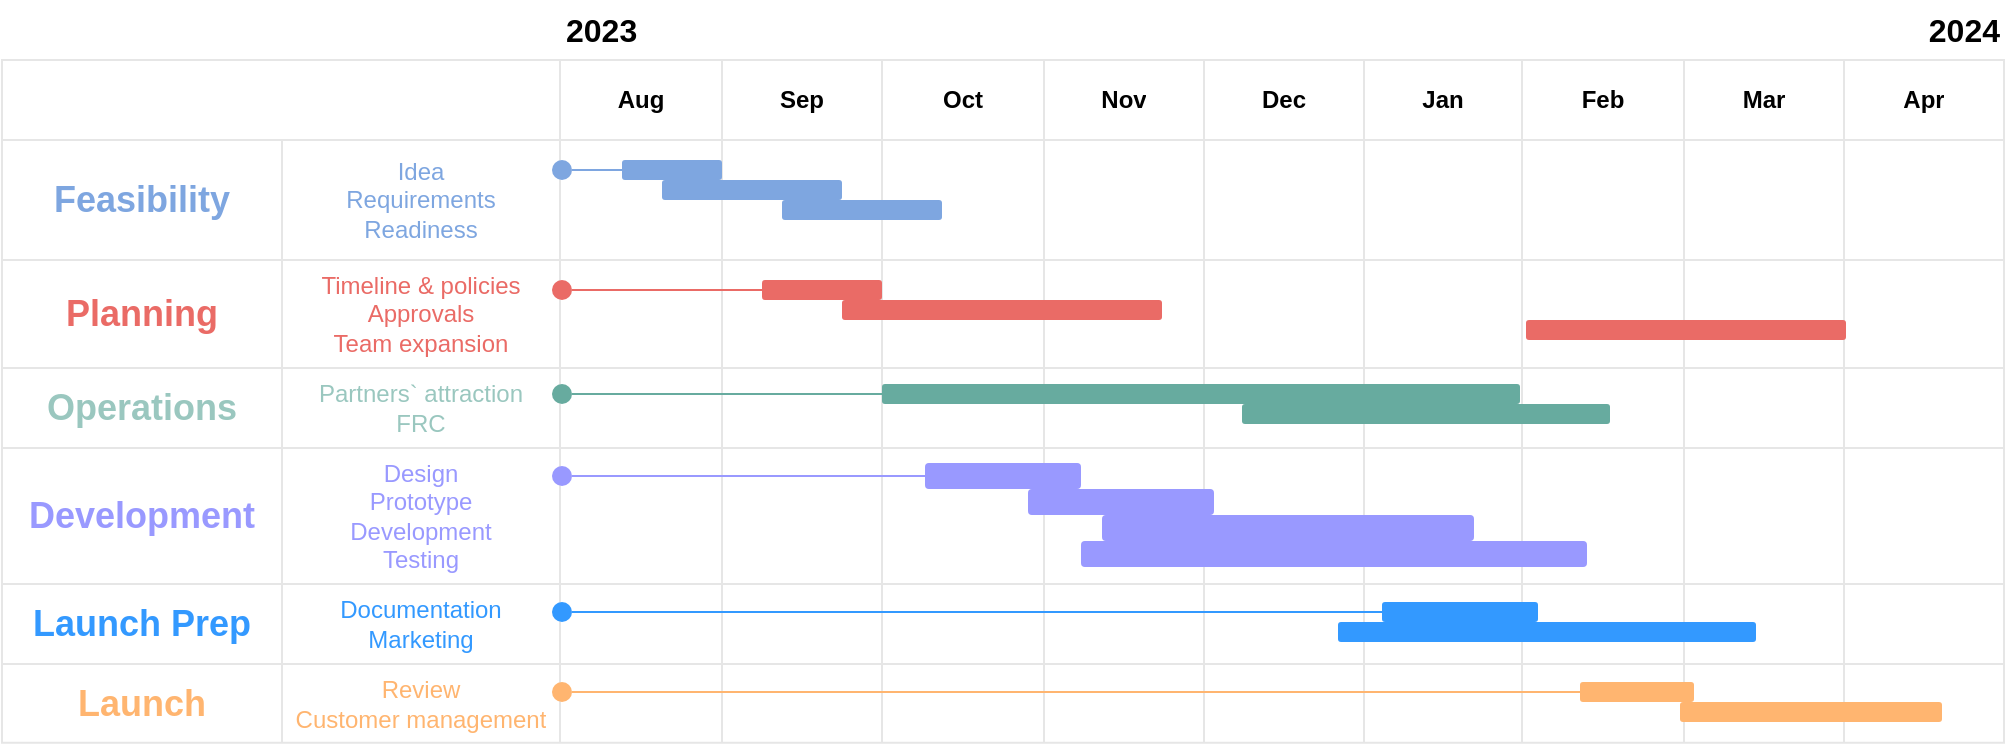 <mxfile version="24.2.2" type="github">
  <diagram name="Page-1" id="ywiKdWh9tKXAp5XRnhwK">
    <mxGraphModel dx="1308" dy="835" grid="0" gridSize="10" guides="1" tooltips="1" connect="1" arrows="1" fold="1" page="0" pageScale="1" pageWidth="827" pageHeight="1169" math="0" shadow="0">
      <root>
        <mxCell id="0" />
        <mxCell id="1" parent="0" />
        <mxCell id="cLjlOglEmT7FRRXByKES-47" value="" style="shape=table;startSize=0;container=1;collapsible=0;childLayout=tableLayout;strokeColor=#E6E6E6;" vertex="1" parent="1">
          <mxGeometry x="20" y="390" width="1001" height="341.361" as="geometry" />
        </mxCell>
        <mxCell id="cLjlOglEmT7FRRXByKES-48" value="" style="shape=tableRow;horizontal=0;startSize=0;swimlaneHead=0;swimlaneBody=0;strokeColor=inherit;top=0;left=0;bottom=0;right=0;collapsible=0;dropTarget=0;fillColor=none;points=[[0,0.5],[1,0.5]];portConstraint=eastwest;" vertex="1" parent="cLjlOglEmT7FRRXByKES-47">
          <mxGeometry width="1001" height="40" as="geometry" />
        </mxCell>
        <mxCell id="cLjlOglEmT7FRRXByKES-49" value="" style="shape=partialRectangle;html=1;whiteSpace=wrap;connectable=0;strokeColor=inherit;overflow=hidden;fillColor=none;top=0;left=0;bottom=0;right=0;pointerEvents=1;rowspan=1;colspan=2;" vertex="1" parent="cLjlOglEmT7FRRXByKES-48">
          <mxGeometry width="279" height="40" as="geometry">
            <mxRectangle width="140" height="40" as="alternateBounds" />
          </mxGeometry>
        </mxCell>
        <mxCell id="cLjlOglEmT7FRRXByKES-50" value="" style="shape=partialRectangle;html=1;whiteSpace=wrap;connectable=0;strokeColor=inherit;overflow=hidden;fillColor=none;top=0;left=0;bottom=0;right=0;pointerEvents=1;" vertex="1" visible="0" parent="cLjlOglEmT7FRRXByKES-48">
          <mxGeometry x="140" width="139" height="40" as="geometry">
            <mxRectangle width="139" height="40" as="alternateBounds" />
          </mxGeometry>
        </mxCell>
        <mxCell id="cLjlOglEmT7FRRXByKES-51" value="Aug" style="shape=partialRectangle;html=1;whiteSpace=wrap;connectable=0;strokeColor=inherit;overflow=hidden;fillColor=none;top=0;left=0;bottom=0;right=0;pointerEvents=1;fontStyle=1" vertex="1" parent="cLjlOglEmT7FRRXByKES-48">
          <mxGeometry x="279" width="81" height="40" as="geometry">
            <mxRectangle width="81" height="40" as="alternateBounds" />
          </mxGeometry>
        </mxCell>
        <mxCell id="cLjlOglEmT7FRRXByKES-52" value="Sep" style="shape=partialRectangle;html=1;whiteSpace=wrap;connectable=0;strokeColor=inherit;overflow=hidden;fillColor=none;top=0;left=0;bottom=0;right=0;pointerEvents=1;fontStyle=1" vertex="1" parent="cLjlOglEmT7FRRXByKES-48">
          <mxGeometry x="360" width="80" height="40" as="geometry">
            <mxRectangle width="80" height="40" as="alternateBounds" />
          </mxGeometry>
        </mxCell>
        <mxCell id="cLjlOglEmT7FRRXByKES-53" value="Oct" style="shape=partialRectangle;html=1;whiteSpace=wrap;connectable=0;strokeColor=inherit;overflow=hidden;fillColor=none;top=0;left=0;bottom=0;right=0;pointerEvents=1;fontStyle=1" vertex="1" parent="cLjlOglEmT7FRRXByKES-48">
          <mxGeometry x="440" width="81" height="40" as="geometry">
            <mxRectangle width="81" height="40" as="alternateBounds" />
          </mxGeometry>
        </mxCell>
        <mxCell id="cLjlOglEmT7FRRXByKES-54" value="Nov" style="shape=partialRectangle;html=1;whiteSpace=wrap;connectable=0;strokeColor=inherit;overflow=hidden;fillColor=none;top=0;left=0;bottom=0;right=0;pointerEvents=1;fontStyle=1" vertex="1" parent="cLjlOglEmT7FRRXByKES-48">
          <mxGeometry x="521" width="80" height="40" as="geometry">
            <mxRectangle width="80" height="40" as="alternateBounds" />
          </mxGeometry>
        </mxCell>
        <mxCell id="cLjlOglEmT7FRRXByKES-55" value="Dec" style="shape=partialRectangle;html=1;whiteSpace=wrap;connectable=0;strokeColor=inherit;overflow=hidden;fillColor=none;top=0;left=0;bottom=0;right=0;pointerEvents=1;fontStyle=1" vertex="1" parent="cLjlOglEmT7FRRXByKES-48">
          <mxGeometry x="601" width="80" height="40" as="geometry">
            <mxRectangle width="80" height="40" as="alternateBounds" />
          </mxGeometry>
        </mxCell>
        <mxCell id="cLjlOglEmT7FRRXByKES-57" value="Jan" style="shape=partialRectangle;html=1;whiteSpace=wrap;connectable=0;strokeColor=inherit;overflow=hidden;fillColor=none;top=0;left=0;bottom=0;right=0;pointerEvents=1;fontStyle=1" vertex="1" parent="cLjlOglEmT7FRRXByKES-48">
          <mxGeometry x="681" width="79" height="40" as="geometry">
            <mxRectangle width="79" height="40" as="alternateBounds" />
          </mxGeometry>
        </mxCell>
        <mxCell id="cLjlOglEmT7FRRXByKES-58" value="Feb" style="shape=partialRectangle;html=1;whiteSpace=wrap;connectable=0;strokeColor=inherit;overflow=hidden;fillColor=none;top=0;left=0;bottom=0;right=0;pointerEvents=1;fontStyle=1" vertex="1" parent="cLjlOglEmT7FRRXByKES-48">
          <mxGeometry x="760" width="81" height="40" as="geometry">
            <mxRectangle width="81" height="40" as="alternateBounds" />
          </mxGeometry>
        </mxCell>
        <mxCell id="cLjlOglEmT7FRRXByKES-59" value="Mar" style="shape=partialRectangle;html=1;whiteSpace=wrap;connectable=0;strokeColor=inherit;overflow=hidden;fillColor=none;top=0;left=0;bottom=0;right=0;pointerEvents=1;fontStyle=1" vertex="1" parent="cLjlOglEmT7FRRXByKES-48">
          <mxGeometry x="841" width="80" height="40" as="geometry">
            <mxRectangle width="80" height="40" as="alternateBounds" />
          </mxGeometry>
        </mxCell>
        <mxCell id="cLjlOglEmT7FRRXByKES-60" value="Apr" style="shape=partialRectangle;html=1;whiteSpace=wrap;connectable=0;strokeColor=inherit;overflow=hidden;fillColor=none;top=0;left=0;bottom=0;right=0;pointerEvents=1;fontStyle=1" vertex="1" parent="cLjlOglEmT7FRRXByKES-48">
          <mxGeometry x="921" width="80" height="40" as="geometry">
            <mxRectangle width="80" height="40" as="alternateBounds" />
          </mxGeometry>
        </mxCell>
        <mxCell id="cLjlOglEmT7FRRXByKES-62" value="" style="shape=tableRow;horizontal=0;startSize=0;swimlaneHead=0;swimlaneBody=0;strokeColor=inherit;top=0;left=0;bottom=0;right=0;collapsible=0;dropTarget=0;fillColor=none;points=[[0,0.5],[1,0.5]];portConstraint=eastwest;" vertex="1" parent="cLjlOglEmT7FRRXByKES-47">
          <mxGeometry y="40" width="1001" height="60" as="geometry" />
        </mxCell>
        <mxCell id="cLjlOglEmT7FRRXByKES-63" value="Feasibility" style="shape=partialRectangle;html=1;whiteSpace=wrap;connectable=0;strokeColor=inherit;overflow=hidden;fillColor=none;top=0;left=0;bottom=0;right=0;pointerEvents=1;fontColor=#7EA6E0;fontStyle=1;fontSize=18;" vertex="1" parent="cLjlOglEmT7FRRXByKES-62">
          <mxGeometry width="140" height="60" as="geometry">
            <mxRectangle width="140" height="60" as="alternateBounds" />
          </mxGeometry>
        </mxCell>
        <mxCell id="cLjlOglEmT7FRRXByKES-64" value="&lt;div&gt;Idea&lt;/div&gt;Requirements&lt;div&gt;Readiness&lt;/div&gt;" style="shape=partialRectangle;html=1;whiteSpace=wrap;connectable=0;strokeColor=inherit;overflow=hidden;fillColor=none;top=0;left=0;bottom=0;right=0;pointerEvents=1;fontColor=#7EA6E0;" vertex="1" parent="cLjlOglEmT7FRRXByKES-62">
          <mxGeometry x="140" width="139" height="60" as="geometry">
            <mxRectangle width="139" height="60" as="alternateBounds" />
          </mxGeometry>
        </mxCell>
        <mxCell id="cLjlOglEmT7FRRXByKES-65" value="" style="shape=partialRectangle;html=1;whiteSpace=wrap;connectable=0;strokeColor=inherit;overflow=hidden;fillColor=none;top=0;left=0;bottom=0;right=0;pointerEvents=1;" vertex="1" parent="cLjlOglEmT7FRRXByKES-62">
          <mxGeometry x="279" width="81" height="60" as="geometry">
            <mxRectangle width="81" height="60" as="alternateBounds" />
          </mxGeometry>
        </mxCell>
        <mxCell id="cLjlOglEmT7FRRXByKES-66" value="" style="shape=partialRectangle;html=1;whiteSpace=wrap;connectable=0;strokeColor=inherit;overflow=hidden;fillColor=none;top=0;left=0;bottom=0;right=0;pointerEvents=1;" vertex="1" parent="cLjlOglEmT7FRRXByKES-62">
          <mxGeometry x="360" width="80" height="60" as="geometry">
            <mxRectangle width="80" height="60" as="alternateBounds" />
          </mxGeometry>
        </mxCell>
        <mxCell id="cLjlOglEmT7FRRXByKES-67" value="" style="shape=partialRectangle;html=1;whiteSpace=wrap;connectable=0;strokeColor=inherit;overflow=hidden;fillColor=none;top=0;left=0;bottom=0;right=0;pointerEvents=1;" vertex="1" parent="cLjlOglEmT7FRRXByKES-62">
          <mxGeometry x="440" width="81" height="60" as="geometry">
            <mxRectangle width="81" height="60" as="alternateBounds" />
          </mxGeometry>
        </mxCell>
        <mxCell id="cLjlOglEmT7FRRXByKES-68" value="" style="shape=partialRectangle;html=1;whiteSpace=wrap;connectable=0;strokeColor=inherit;overflow=hidden;fillColor=none;top=0;left=0;bottom=0;right=0;pointerEvents=1;" vertex="1" parent="cLjlOglEmT7FRRXByKES-62">
          <mxGeometry x="521" width="80" height="60" as="geometry">
            <mxRectangle width="80" height="60" as="alternateBounds" />
          </mxGeometry>
        </mxCell>
        <mxCell id="cLjlOglEmT7FRRXByKES-69" value="" style="shape=partialRectangle;html=1;whiteSpace=wrap;connectable=0;strokeColor=inherit;overflow=hidden;fillColor=none;top=0;left=0;bottom=0;right=0;pointerEvents=1;" vertex="1" parent="cLjlOglEmT7FRRXByKES-62">
          <mxGeometry x="601" width="80" height="60" as="geometry">
            <mxRectangle width="80" height="60" as="alternateBounds" />
          </mxGeometry>
        </mxCell>
        <mxCell id="cLjlOglEmT7FRRXByKES-71" value="" style="shape=partialRectangle;html=1;whiteSpace=wrap;connectable=0;strokeColor=inherit;overflow=hidden;fillColor=none;top=0;left=0;bottom=0;right=0;pointerEvents=1;" vertex="1" parent="cLjlOglEmT7FRRXByKES-62">
          <mxGeometry x="681" width="79" height="60" as="geometry">
            <mxRectangle width="79" height="60" as="alternateBounds" />
          </mxGeometry>
        </mxCell>
        <mxCell id="cLjlOglEmT7FRRXByKES-72" value="" style="shape=partialRectangle;html=1;whiteSpace=wrap;connectable=0;strokeColor=inherit;overflow=hidden;fillColor=none;top=0;left=0;bottom=0;right=0;pointerEvents=1;" vertex="1" parent="cLjlOglEmT7FRRXByKES-62">
          <mxGeometry x="760" width="81" height="60" as="geometry">
            <mxRectangle width="81" height="60" as="alternateBounds" />
          </mxGeometry>
        </mxCell>
        <mxCell id="cLjlOglEmT7FRRXByKES-73" value="" style="shape=partialRectangle;html=1;whiteSpace=wrap;connectable=0;strokeColor=inherit;overflow=hidden;fillColor=none;top=0;left=0;bottom=0;right=0;pointerEvents=1;" vertex="1" parent="cLjlOglEmT7FRRXByKES-62">
          <mxGeometry x="841" width="80" height="60" as="geometry">
            <mxRectangle width="80" height="60" as="alternateBounds" />
          </mxGeometry>
        </mxCell>
        <mxCell id="cLjlOglEmT7FRRXByKES-74" value="" style="shape=partialRectangle;html=1;whiteSpace=wrap;connectable=0;strokeColor=inherit;overflow=hidden;fillColor=none;top=0;left=0;bottom=0;right=0;pointerEvents=1;" vertex="1" parent="cLjlOglEmT7FRRXByKES-62">
          <mxGeometry x="921" width="80" height="60" as="geometry">
            <mxRectangle width="80" height="60" as="alternateBounds" />
          </mxGeometry>
        </mxCell>
        <mxCell id="cLjlOglEmT7FRRXByKES-76" value="" style="shape=tableRow;horizontal=0;startSize=0;swimlaneHead=0;swimlaneBody=0;strokeColor=inherit;top=0;left=0;bottom=0;right=0;collapsible=0;dropTarget=0;fillColor=none;points=[[0,0.5],[1,0.5]];portConstraint=eastwest;" vertex="1" parent="cLjlOglEmT7FRRXByKES-47">
          <mxGeometry y="100" width="1001" height="54" as="geometry" />
        </mxCell>
        <mxCell id="cLjlOglEmT7FRRXByKES-77" value="Planning" style="shape=partialRectangle;html=1;whiteSpace=wrap;connectable=0;strokeColor=inherit;overflow=hidden;fillColor=none;top=0;left=0;bottom=0;right=0;pointerEvents=1;fontStyle=1;fontSize=18;fontColor=#EA6B66;" vertex="1" parent="cLjlOglEmT7FRRXByKES-76">
          <mxGeometry width="140" height="54" as="geometry">
            <mxRectangle width="140" height="54" as="alternateBounds" />
          </mxGeometry>
        </mxCell>
        <mxCell id="cLjlOglEmT7FRRXByKES-78" value="Timeline &amp;amp; policies&lt;div&gt;Approvals&lt;/div&gt;&lt;div&gt;Team expansion&lt;/div&gt;" style="shape=partialRectangle;html=1;whiteSpace=wrap;connectable=0;strokeColor=inherit;overflow=hidden;fillColor=none;top=0;left=0;bottom=0;right=0;pointerEvents=1;fontColor=#EA6B66;" vertex="1" parent="cLjlOglEmT7FRRXByKES-76">
          <mxGeometry x="140" width="139" height="54" as="geometry">
            <mxRectangle width="139" height="54" as="alternateBounds" />
          </mxGeometry>
        </mxCell>
        <mxCell id="cLjlOglEmT7FRRXByKES-79" value="" style="shape=partialRectangle;html=1;whiteSpace=wrap;connectable=0;strokeColor=inherit;overflow=hidden;fillColor=none;top=0;left=0;bottom=0;right=0;pointerEvents=1;" vertex="1" parent="cLjlOglEmT7FRRXByKES-76">
          <mxGeometry x="279" width="81" height="54" as="geometry">
            <mxRectangle width="81" height="54" as="alternateBounds" />
          </mxGeometry>
        </mxCell>
        <mxCell id="cLjlOglEmT7FRRXByKES-80" value="" style="shape=partialRectangle;html=1;whiteSpace=wrap;connectable=0;strokeColor=inherit;overflow=hidden;fillColor=none;top=0;left=0;bottom=0;right=0;pointerEvents=1;" vertex="1" parent="cLjlOglEmT7FRRXByKES-76">
          <mxGeometry x="360" width="80" height="54" as="geometry">
            <mxRectangle width="80" height="54" as="alternateBounds" />
          </mxGeometry>
        </mxCell>
        <mxCell id="cLjlOglEmT7FRRXByKES-81" value="" style="shape=partialRectangle;html=1;whiteSpace=wrap;connectable=0;strokeColor=inherit;overflow=hidden;fillColor=none;top=0;left=0;bottom=0;right=0;pointerEvents=1;" vertex="1" parent="cLjlOglEmT7FRRXByKES-76">
          <mxGeometry x="440" width="81" height="54" as="geometry">
            <mxRectangle width="81" height="54" as="alternateBounds" />
          </mxGeometry>
        </mxCell>
        <mxCell id="cLjlOglEmT7FRRXByKES-82" value="" style="shape=partialRectangle;html=1;whiteSpace=wrap;connectable=0;strokeColor=inherit;overflow=hidden;fillColor=none;top=0;left=0;bottom=0;right=0;pointerEvents=1;" vertex="1" parent="cLjlOglEmT7FRRXByKES-76">
          <mxGeometry x="521" width="80" height="54" as="geometry">
            <mxRectangle width="80" height="54" as="alternateBounds" />
          </mxGeometry>
        </mxCell>
        <mxCell id="cLjlOglEmT7FRRXByKES-83" value="" style="shape=partialRectangle;html=1;whiteSpace=wrap;connectable=0;strokeColor=inherit;overflow=hidden;fillColor=none;top=0;left=0;bottom=0;right=0;pointerEvents=1;" vertex="1" parent="cLjlOglEmT7FRRXByKES-76">
          <mxGeometry x="601" width="80" height="54" as="geometry">
            <mxRectangle width="80" height="54" as="alternateBounds" />
          </mxGeometry>
        </mxCell>
        <mxCell id="cLjlOglEmT7FRRXByKES-85" value="" style="shape=partialRectangle;html=1;whiteSpace=wrap;connectable=0;strokeColor=inherit;overflow=hidden;fillColor=none;top=0;left=0;bottom=0;right=0;pointerEvents=1;" vertex="1" parent="cLjlOglEmT7FRRXByKES-76">
          <mxGeometry x="681" width="79" height="54" as="geometry">
            <mxRectangle width="79" height="54" as="alternateBounds" />
          </mxGeometry>
        </mxCell>
        <mxCell id="cLjlOglEmT7FRRXByKES-86" value="" style="shape=partialRectangle;html=1;whiteSpace=wrap;connectable=0;strokeColor=inherit;overflow=hidden;fillColor=none;top=0;left=0;bottom=0;right=0;pointerEvents=1;" vertex="1" parent="cLjlOglEmT7FRRXByKES-76">
          <mxGeometry x="760" width="81" height="54" as="geometry">
            <mxRectangle width="81" height="54" as="alternateBounds" />
          </mxGeometry>
        </mxCell>
        <mxCell id="cLjlOglEmT7FRRXByKES-87" value="" style="shape=partialRectangle;html=1;whiteSpace=wrap;connectable=0;strokeColor=inherit;overflow=hidden;fillColor=none;top=0;left=0;bottom=0;right=0;pointerEvents=1;" vertex="1" parent="cLjlOglEmT7FRRXByKES-76">
          <mxGeometry x="841" width="80" height="54" as="geometry">
            <mxRectangle width="80" height="54" as="alternateBounds" />
          </mxGeometry>
        </mxCell>
        <mxCell id="cLjlOglEmT7FRRXByKES-88" value="" style="shape=partialRectangle;html=1;whiteSpace=wrap;connectable=0;strokeColor=inherit;overflow=hidden;fillColor=none;top=0;left=0;bottom=0;right=0;pointerEvents=1;" vertex="1" parent="cLjlOglEmT7FRRXByKES-76">
          <mxGeometry x="921" width="80" height="54" as="geometry">
            <mxRectangle width="80" height="54" as="alternateBounds" />
          </mxGeometry>
        </mxCell>
        <mxCell id="cLjlOglEmT7FRRXByKES-134" style="shape=tableRow;horizontal=0;startSize=0;swimlaneHead=0;swimlaneBody=0;strokeColor=inherit;top=0;left=0;bottom=0;right=0;collapsible=0;dropTarget=0;fillColor=none;points=[[0,0.5],[1,0.5]];portConstraint=eastwest;" vertex="1" parent="cLjlOglEmT7FRRXByKES-47">
          <mxGeometry y="154" width="1001" height="40" as="geometry" />
        </mxCell>
        <mxCell id="cLjlOglEmT7FRRXByKES-135" value="Operations" style="shape=partialRectangle;html=1;whiteSpace=wrap;connectable=0;strokeColor=inherit;overflow=hidden;fillColor=none;top=0;left=0;bottom=0;right=0;pointerEvents=1;fontColor=#9AC7BF;fontSize=18;fontStyle=1" vertex="1" parent="cLjlOglEmT7FRRXByKES-134">
          <mxGeometry width="140" height="40" as="geometry">
            <mxRectangle width="140" height="40" as="alternateBounds" />
          </mxGeometry>
        </mxCell>
        <mxCell id="cLjlOglEmT7FRRXByKES-136" value="Partners` attraction&lt;div&gt;FRC&lt;/div&gt;" style="shape=partialRectangle;html=1;whiteSpace=wrap;connectable=0;strokeColor=inherit;overflow=hidden;fillColor=none;top=0;left=0;bottom=0;right=0;pointerEvents=1;fontColor=#9AC7BF;" vertex="1" parent="cLjlOglEmT7FRRXByKES-134">
          <mxGeometry x="140" width="139" height="40" as="geometry">
            <mxRectangle width="139" height="40" as="alternateBounds" />
          </mxGeometry>
        </mxCell>
        <mxCell id="cLjlOglEmT7FRRXByKES-137" style="shape=partialRectangle;html=1;whiteSpace=wrap;connectable=0;strokeColor=inherit;overflow=hidden;fillColor=none;top=0;left=0;bottom=0;right=0;pointerEvents=1;" vertex="1" parent="cLjlOglEmT7FRRXByKES-134">
          <mxGeometry x="279" width="81" height="40" as="geometry">
            <mxRectangle width="81" height="40" as="alternateBounds" />
          </mxGeometry>
        </mxCell>
        <mxCell id="cLjlOglEmT7FRRXByKES-138" style="shape=partialRectangle;html=1;whiteSpace=wrap;connectable=0;strokeColor=inherit;overflow=hidden;fillColor=none;top=0;left=0;bottom=0;right=0;pointerEvents=1;" vertex="1" parent="cLjlOglEmT7FRRXByKES-134">
          <mxGeometry x="360" width="80" height="40" as="geometry">
            <mxRectangle width="80" height="40" as="alternateBounds" />
          </mxGeometry>
        </mxCell>
        <mxCell id="cLjlOglEmT7FRRXByKES-139" style="shape=partialRectangle;html=1;whiteSpace=wrap;connectable=0;strokeColor=inherit;overflow=hidden;fillColor=none;top=0;left=0;bottom=0;right=0;pointerEvents=1;" vertex="1" parent="cLjlOglEmT7FRRXByKES-134">
          <mxGeometry x="440" width="81" height="40" as="geometry">
            <mxRectangle width="81" height="40" as="alternateBounds" />
          </mxGeometry>
        </mxCell>
        <mxCell id="cLjlOglEmT7FRRXByKES-140" style="shape=partialRectangle;html=1;whiteSpace=wrap;connectable=0;strokeColor=inherit;overflow=hidden;fillColor=none;top=0;left=0;bottom=0;right=0;pointerEvents=1;" vertex="1" parent="cLjlOglEmT7FRRXByKES-134">
          <mxGeometry x="521" width="80" height="40" as="geometry">
            <mxRectangle width="80" height="40" as="alternateBounds" />
          </mxGeometry>
        </mxCell>
        <mxCell id="cLjlOglEmT7FRRXByKES-141" style="shape=partialRectangle;html=1;whiteSpace=wrap;connectable=0;strokeColor=inherit;overflow=hidden;fillColor=none;top=0;left=0;bottom=0;right=0;pointerEvents=1;" vertex="1" parent="cLjlOglEmT7FRRXByKES-134">
          <mxGeometry x="601" width="80" height="40" as="geometry">
            <mxRectangle width="80" height="40" as="alternateBounds" />
          </mxGeometry>
        </mxCell>
        <mxCell id="cLjlOglEmT7FRRXByKES-142" style="shape=partialRectangle;html=1;whiteSpace=wrap;connectable=0;strokeColor=inherit;overflow=hidden;fillColor=none;top=0;left=0;bottom=0;right=0;pointerEvents=1;" vertex="1" parent="cLjlOglEmT7FRRXByKES-134">
          <mxGeometry x="681" width="79" height="40" as="geometry">
            <mxRectangle width="79" height="40" as="alternateBounds" />
          </mxGeometry>
        </mxCell>
        <mxCell id="cLjlOglEmT7FRRXByKES-143" style="shape=partialRectangle;html=1;whiteSpace=wrap;connectable=0;strokeColor=inherit;overflow=hidden;fillColor=none;top=0;left=0;bottom=0;right=0;pointerEvents=1;" vertex="1" parent="cLjlOglEmT7FRRXByKES-134">
          <mxGeometry x="760" width="81" height="40" as="geometry">
            <mxRectangle width="81" height="40" as="alternateBounds" />
          </mxGeometry>
        </mxCell>
        <mxCell id="cLjlOglEmT7FRRXByKES-144" style="shape=partialRectangle;html=1;whiteSpace=wrap;connectable=0;strokeColor=inherit;overflow=hidden;fillColor=none;top=0;left=0;bottom=0;right=0;pointerEvents=1;" vertex="1" parent="cLjlOglEmT7FRRXByKES-134">
          <mxGeometry x="841" width="80" height="40" as="geometry">
            <mxRectangle width="80" height="40" as="alternateBounds" />
          </mxGeometry>
        </mxCell>
        <mxCell id="cLjlOglEmT7FRRXByKES-145" style="shape=partialRectangle;html=1;whiteSpace=wrap;connectable=0;strokeColor=inherit;overflow=hidden;fillColor=none;top=0;left=0;bottom=0;right=0;pointerEvents=1;" vertex="1" parent="cLjlOglEmT7FRRXByKES-134">
          <mxGeometry x="921" width="80" height="40" as="geometry">
            <mxRectangle width="80" height="40" as="alternateBounds" />
          </mxGeometry>
        </mxCell>
        <mxCell id="cLjlOglEmT7FRRXByKES-90" value="" style="shape=tableRow;horizontal=0;startSize=0;swimlaneHead=0;swimlaneBody=0;strokeColor=inherit;top=0;left=0;bottom=0;right=0;collapsible=0;dropTarget=0;fillColor=none;points=[[0,0.5],[1,0.5]];portConstraint=eastwest;fontSize=18;fontStyle=1" vertex="1" parent="cLjlOglEmT7FRRXByKES-47">
          <mxGeometry y="194" width="1001" height="68" as="geometry" />
        </mxCell>
        <mxCell id="cLjlOglEmT7FRRXByKES-91" value="Development" style="shape=partialRectangle;html=1;whiteSpace=wrap;connectable=0;strokeColor=inherit;overflow=hidden;fillColor=none;top=0;left=0;bottom=0;right=0;pointerEvents=1;fontSize=18;fontStyle=1;fontColor=#9999FF;" vertex="1" parent="cLjlOglEmT7FRRXByKES-90">
          <mxGeometry width="140" height="68" as="geometry">
            <mxRectangle width="140" height="68" as="alternateBounds" />
          </mxGeometry>
        </mxCell>
        <mxCell id="cLjlOglEmT7FRRXByKES-92" value="Design&lt;div&gt;Prototype&lt;/div&gt;&lt;div&gt;Development&lt;/div&gt;&lt;div&gt;Testing&lt;/div&gt;" style="shape=partialRectangle;html=1;whiteSpace=wrap;connectable=0;strokeColor=inherit;overflow=hidden;fillColor=none;top=0;left=0;bottom=0;right=0;pointerEvents=1;fontColor=#9999FF;" vertex="1" parent="cLjlOglEmT7FRRXByKES-90">
          <mxGeometry x="140" width="139" height="68" as="geometry">
            <mxRectangle width="139" height="68" as="alternateBounds" />
          </mxGeometry>
        </mxCell>
        <mxCell id="cLjlOglEmT7FRRXByKES-93" value="" style="shape=partialRectangle;html=1;whiteSpace=wrap;connectable=0;strokeColor=inherit;overflow=hidden;fillColor=none;top=0;left=0;bottom=0;right=0;pointerEvents=1;" vertex="1" parent="cLjlOglEmT7FRRXByKES-90">
          <mxGeometry x="279" width="81" height="68" as="geometry">
            <mxRectangle width="81" height="68" as="alternateBounds" />
          </mxGeometry>
        </mxCell>
        <mxCell id="cLjlOglEmT7FRRXByKES-94" value="" style="shape=partialRectangle;html=1;whiteSpace=wrap;connectable=0;strokeColor=inherit;overflow=hidden;fillColor=none;top=0;left=0;bottom=0;right=0;pointerEvents=1;" vertex="1" parent="cLjlOglEmT7FRRXByKES-90">
          <mxGeometry x="360" width="80" height="68" as="geometry">
            <mxRectangle width="80" height="68" as="alternateBounds" />
          </mxGeometry>
        </mxCell>
        <mxCell id="cLjlOglEmT7FRRXByKES-95" value="" style="shape=partialRectangle;html=1;whiteSpace=wrap;connectable=0;strokeColor=inherit;overflow=hidden;fillColor=none;top=0;left=0;bottom=0;right=0;pointerEvents=1;" vertex="1" parent="cLjlOglEmT7FRRXByKES-90">
          <mxGeometry x="440" width="81" height="68" as="geometry">
            <mxRectangle width="81" height="68" as="alternateBounds" />
          </mxGeometry>
        </mxCell>
        <mxCell id="cLjlOglEmT7FRRXByKES-96" value="" style="shape=partialRectangle;html=1;whiteSpace=wrap;connectable=0;strokeColor=inherit;overflow=hidden;fillColor=none;top=0;left=0;bottom=0;right=0;pointerEvents=1;" vertex="1" parent="cLjlOglEmT7FRRXByKES-90">
          <mxGeometry x="521" width="80" height="68" as="geometry">
            <mxRectangle width="80" height="68" as="alternateBounds" />
          </mxGeometry>
        </mxCell>
        <mxCell id="cLjlOglEmT7FRRXByKES-97" value="" style="shape=partialRectangle;html=1;whiteSpace=wrap;connectable=0;strokeColor=inherit;overflow=hidden;fillColor=none;top=0;left=0;bottom=0;right=0;pointerEvents=1;" vertex="1" parent="cLjlOglEmT7FRRXByKES-90">
          <mxGeometry x="601" width="80" height="68" as="geometry">
            <mxRectangle width="80" height="68" as="alternateBounds" />
          </mxGeometry>
        </mxCell>
        <mxCell id="cLjlOglEmT7FRRXByKES-99" value="" style="shape=partialRectangle;html=1;whiteSpace=wrap;connectable=0;strokeColor=inherit;overflow=hidden;fillColor=none;top=0;left=0;bottom=0;right=0;pointerEvents=1;" vertex="1" parent="cLjlOglEmT7FRRXByKES-90">
          <mxGeometry x="681" width="79" height="68" as="geometry">
            <mxRectangle width="79" height="68" as="alternateBounds" />
          </mxGeometry>
        </mxCell>
        <mxCell id="cLjlOglEmT7FRRXByKES-100" value="" style="shape=partialRectangle;html=1;whiteSpace=wrap;connectable=0;strokeColor=inherit;overflow=hidden;fillColor=none;top=0;left=0;bottom=0;right=0;pointerEvents=1;" vertex="1" parent="cLjlOglEmT7FRRXByKES-90">
          <mxGeometry x="760" width="81" height="68" as="geometry">
            <mxRectangle width="81" height="68" as="alternateBounds" />
          </mxGeometry>
        </mxCell>
        <mxCell id="cLjlOglEmT7FRRXByKES-101" value="" style="shape=partialRectangle;html=1;whiteSpace=wrap;connectable=0;strokeColor=inherit;overflow=hidden;fillColor=none;top=0;left=0;bottom=0;right=0;pointerEvents=1;" vertex="1" parent="cLjlOglEmT7FRRXByKES-90">
          <mxGeometry x="841" width="80" height="68" as="geometry">
            <mxRectangle width="80" height="68" as="alternateBounds" />
          </mxGeometry>
        </mxCell>
        <mxCell id="cLjlOglEmT7FRRXByKES-102" value="" style="shape=partialRectangle;html=1;whiteSpace=wrap;connectable=0;strokeColor=inherit;overflow=hidden;fillColor=none;top=0;left=0;bottom=0;right=0;pointerEvents=1;" vertex="1" parent="cLjlOglEmT7FRRXByKES-90">
          <mxGeometry x="921" width="80" height="68" as="geometry">
            <mxRectangle width="80" height="68" as="alternateBounds" />
          </mxGeometry>
        </mxCell>
        <mxCell id="cLjlOglEmT7FRRXByKES-104" value="" style="shape=tableRow;horizontal=0;startSize=0;swimlaneHead=0;swimlaneBody=0;strokeColor=inherit;top=0;left=0;bottom=0;right=0;collapsible=0;dropTarget=0;fillColor=none;points=[[0,0.5],[1,0.5]];portConstraint=eastwest;" vertex="1" parent="cLjlOglEmT7FRRXByKES-47">
          <mxGeometry y="262" width="1001" height="40" as="geometry" />
        </mxCell>
        <mxCell id="cLjlOglEmT7FRRXByKES-105" value="Launch Prep" style="shape=partialRectangle;html=1;whiteSpace=wrap;connectable=0;strokeColor=inherit;overflow=hidden;fillColor=none;top=0;left=0;bottom=0;right=0;pointerEvents=1;fontColor=#3399FF;fontSize=18;fontStyle=1" vertex="1" parent="cLjlOglEmT7FRRXByKES-104">
          <mxGeometry width="140" height="40" as="geometry">
            <mxRectangle width="140" height="40" as="alternateBounds" />
          </mxGeometry>
        </mxCell>
        <mxCell id="cLjlOglEmT7FRRXByKES-106" value="Documentation&lt;div&gt;Marketing&lt;/div&gt;" style="shape=partialRectangle;html=1;whiteSpace=wrap;connectable=0;strokeColor=inherit;overflow=hidden;fillColor=none;top=0;left=0;bottom=0;right=0;pointerEvents=1;fontColor=#3399FF;" vertex="1" parent="cLjlOglEmT7FRRXByKES-104">
          <mxGeometry x="140" width="139" height="40" as="geometry">
            <mxRectangle width="139" height="40" as="alternateBounds" />
          </mxGeometry>
        </mxCell>
        <mxCell id="cLjlOglEmT7FRRXByKES-107" value="" style="shape=partialRectangle;html=1;whiteSpace=wrap;connectable=0;strokeColor=inherit;overflow=hidden;fillColor=none;top=0;left=0;bottom=0;right=0;pointerEvents=1;" vertex="1" parent="cLjlOglEmT7FRRXByKES-104">
          <mxGeometry x="279" width="81" height="40" as="geometry">
            <mxRectangle width="81" height="40" as="alternateBounds" />
          </mxGeometry>
        </mxCell>
        <mxCell id="cLjlOglEmT7FRRXByKES-108" value="" style="shape=partialRectangle;html=1;whiteSpace=wrap;connectable=0;strokeColor=inherit;overflow=hidden;fillColor=none;top=0;left=0;bottom=0;right=0;pointerEvents=1;" vertex="1" parent="cLjlOglEmT7FRRXByKES-104">
          <mxGeometry x="360" width="80" height="40" as="geometry">
            <mxRectangle width="80" height="40" as="alternateBounds" />
          </mxGeometry>
        </mxCell>
        <mxCell id="cLjlOglEmT7FRRXByKES-109" value="" style="shape=partialRectangle;html=1;whiteSpace=wrap;connectable=0;strokeColor=inherit;overflow=hidden;fillColor=none;top=0;left=0;bottom=0;right=0;pointerEvents=1;" vertex="1" parent="cLjlOglEmT7FRRXByKES-104">
          <mxGeometry x="440" width="81" height="40" as="geometry">
            <mxRectangle width="81" height="40" as="alternateBounds" />
          </mxGeometry>
        </mxCell>
        <mxCell id="cLjlOglEmT7FRRXByKES-110" value="" style="shape=partialRectangle;html=1;whiteSpace=wrap;connectable=0;strokeColor=inherit;overflow=hidden;fillColor=none;top=0;left=0;bottom=0;right=0;pointerEvents=1;" vertex="1" parent="cLjlOglEmT7FRRXByKES-104">
          <mxGeometry x="521" width="80" height="40" as="geometry">
            <mxRectangle width="80" height="40" as="alternateBounds" />
          </mxGeometry>
        </mxCell>
        <mxCell id="cLjlOglEmT7FRRXByKES-111" value="" style="shape=partialRectangle;html=1;whiteSpace=wrap;connectable=0;strokeColor=inherit;overflow=hidden;fillColor=none;top=0;left=0;bottom=0;right=0;pointerEvents=1;" vertex="1" parent="cLjlOglEmT7FRRXByKES-104">
          <mxGeometry x="601" width="80" height="40" as="geometry">
            <mxRectangle width="80" height="40" as="alternateBounds" />
          </mxGeometry>
        </mxCell>
        <mxCell id="cLjlOglEmT7FRRXByKES-113" value="" style="shape=partialRectangle;html=1;whiteSpace=wrap;connectable=0;strokeColor=inherit;overflow=hidden;fillColor=none;top=0;left=0;bottom=0;right=0;pointerEvents=1;" vertex="1" parent="cLjlOglEmT7FRRXByKES-104">
          <mxGeometry x="681" width="79" height="40" as="geometry">
            <mxRectangle width="79" height="40" as="alternateBounds" />
          </mxGeometry>
        </mxCell>
        <mxCell id="cLjlOglEmT7FRRXByKES-114" value="" style="shape=partialRectangle;html=1;whiteSpace=wrap;connectable=0;strokeColor=inherit;overflow=hidden;fillColor=none;top=0;left=0;bottom=0;right=0;pointerEvents=1;" vertex="1" parent="cLjlOglEmT7FRRXByKES-104">
          <mxGeometry x="760" width="81" height="40" as="geometry">
            <mxRectangle width="81" height="40" as="alternateBounds" />
          </mxGeometry>
        </mxCell>
        <mxCell id="cLjlOglEmT7FRRXByKES-115" value="" style="shape=partialRectangle;html=1;whiteSpace=wrap;connectable=0;strokeColor=inherit;overflow=hidden;fillColor=none;top=0;left=0;bottom=0;right=0;pointerEvents=1;" vertex="1" parent="cLjlOglEmT7FRRXByKES-104">
          <mxGeometry x="841" width="80" height="40" as="geometry">
            <mxRectangle width="80" height="40" as="alternateBounds" />
          </mxGeometry>
        </mxCell>
        <mxCell id="cLjlOglEmT7FRRXByKES-116" value="" style="shape=partialRectangle;html=1;whiteSpace=wrap;connectable=0;strokeColor=inherit;overflow=hidden;fillColor=none;top=0;left=0;bottom=0;right=0;pointerEvents=1;" vertex="1" parent="cLjlOglEmT7FRRXByKES-104">
          <mxGeometry x="921" width="80" height="40" as="geometry">
            <mxRectangle width="80" height="40" as="alternateBounds" />
          </mxGeometry>
        </mxCell>
        <mxCell id="cLjlOglEmT7FRRXByKES-118" value="" style="shape=tableRow;horizontal=0;startSize=0;swimlaneHead=0;swimlaneBody=0;strokeColor=inherit;top=0;left=0;bottom=0;right=0;collapsible=0;dropTarget=0;fillColor=none;points=[[0,0.5],[1,0.5]];portConstraint=eastwest;" vertex="1" parent="cLjlOglEmT7FRRXByKES-47">
          <mxGeometry y="302" width="1001" height="39" as="geometry" />
        </mxCell>
        <mxCell id="cLjlOglEmT7FRRXByKES-119" value="Launch" style="shape=partialRectangle;html=1;whiteSpace=wrap;connectable=0;strokeColor=inherit;overflow=hidden;fillColor=none;top=0;left=0;bottom=0;right=0;pointerEvents=1;fontColor=#FFB570;fontSize=18;fontStyle=1" vertex="1" parent="cLjlOglEmT7FRRXByKES-118">
          <mxGeometry width="140" height="39" as="geometry">
            <mxRectangle width="140" height="39" as="alternateBounds" />
          </mxGeometry>
        </mxCell>
        <mxCell id="cLjlOglEmT7FRRXByKES-120" value="Review&lt;div&gt;Customer management&lt;/div&gt;" style="shape=partialRectangle;html=1;whiteSpace=wrap;connectable=0;strokeColor=inherit;overflow=hidden;fillColor=none;top=0;left=0;bottom=0;right=0;pointerEvents=1;fontColor=#FFB570;" vertex="1" parent="cLjlOglEmT7FRRXByKES-118">
          <mxGeometry x="140" width="139" height="39" as="geometry">
            <mxRectangle width="139" height="39" as="alternateBounds" />
          </mxGeometry>
        </mxCell>
        <mxCell id="cLjlOglEmT7FRRXByKES-121" value="" style="shape=partialRectangle;html=1;whiteSpace=wrap;connectable=0;strokeColor=inherit;overflow=hidden;fillColor=none;top=0;left=0;bottom=0;right=0;pointerEvents=1;" vertex="1" parent="cLjlOglEmT7FRRXByKES-118">
          <mxGeometry x="279" width="81" height="39" as="geometry">
            <mxRectangle width="81" height="39" as="alternateBounds" />
          </mxGeometry>
        </mxCell>
        <mxCell id="cLjlOglEmT7FRRXByKES-122" value="" style="shape=partialRectangle;html=1;whiteSpace=wrap;connectable=0;strokeColor=inherit;overflow=hidden;fillColor=none;top=0;left=0;bottom=0;right=0;pointerEvents=1;" vertex="1" parent="cLjlOglEmT7FRRXByKES-118">
          <mxGeometry x="360" width="80" height="39" as="geometry">
            <mxRectangle width="80" height="39" as="alternateBounds" />
          </mxGeometry>
        </mxCell>
        <mxCell id="cLjlOglEmT7FRRXByKES-123" value="" style="shape=partialRectangle;html=1;whiteSpace=wrap;connectable=0;strokeColor=inherit;overflow=hidden;fillColor=none;top=0;left=0;bottom=0;right=0;pointerEvents=1;" vertex="1" parent="cLjlOglEmT7FRRXByKES-118">
          <mxGeometry x="440" width="81" height="39" as="geometry">
            <mxRectangle width="81" height="39" as="alternateBounds" />
          </mxGeometry>
        </mxCell>
        <mxCell id="cLjlOglEmT7FRRXByKES-124" value="" style="shape=partialRectangle;html=1;whiteSpace=wrap;connectable=0;strokeColor=inherit;overflow=hidden;fillColor=none;top=0;left=0;bottom=0;right=0;pointerEvents=1;" vertex="1" parent="cLjlOglEmT7FRRXByKES-118">
          <mxGeometry x="521" width="80" height="39" as="geometry">
            <mxRectangle width="80" height="39" as="alternateBounds" />
          </mxGeometry>
        </mxCell>
        <mxCell id="cLjlOglEmT7FRRXByKES-125" value="" style="shape=partialRectangle;html=1;whiteSpace=wrap;connectable=0;strokeColor=inherit;overflow=hidden;fillColor=none;top=0;left=0;bottom=0;right=0;pointerEvents=1;" vertex="1" parent="cLjlOglEmT7FRRXByKES-118">
          <mxGeometry x="601" width="80" height="39" as="geometry">
            <mxRectangle width="80" height="39" as="alternateBounds" />
          </mxGeometry>
        </mxCell>
        <mxCell id="cLjlOglEmT7FRRXByKES-127" value="" style="shape=partialRectangle;html=1;whiteSpace=wrap;connectable=0;strokeColor=inherit;overflow=hidden;fillColor=none;top=0;left=0;bottom=0;right=0;pointerEvents=1;" vertex="1" parent="cLjlOglEmT7FRRXByKES-118">
          <mxGeometry x="681" width="79" height="39" as="geometry">
            <mxRectangle width="79" height="39" as="alternateBounds" />
          </mxGeometry>
        </mxCell>
        <mxCell id="cLjlOglEmT7FRRXByKES-128" value="" style="shape=partialRectangle;html=1;whiteSpace=wrap;connectable=0;strokeColor=inherit;overflow=hidden;fillColor=none;top=0;left=0;bottom=0;right=0;pointerEvents=1;" vertex="1" parent="cLjlOglEmT7FRRXByKES-118">
          <mxGeometry x="760" width="81" height="39" as="geometry">
            <mxRectangle width="81" height="39" as="alternateBounds" />
          </mxGeometry>
        </mxCell>
        <mxCell id="cLjlOglEmT7FRRXByKES-129" value="" style="shape=partialRectangle;html=1;whiteSpace=wrap;connectable=0;strokeColor=inherit;overflow=hidden;fillColor=none;top=0;left=0;bottom=0;right=0;pointerEvents=1;" vertex="1" parent="cLjlOglEmT7FRRXByKES-118">
          <mxGeometry x="841" width="80" height="39" as="geometry">
            <mxRectangle width="80" height="39" as="alternateBounds" />
          </mxGeometry>
        </mxCell>
        <mxCell id="cLjlOglEmT7FRRXByKES-130" value="" style="shape=partialRectangle;html=1;whiteSpace=wrap;connectable=0;strokeColor=inherit;overflow=hidden;fillColor=none;top=0;left=0;bottom=0;right=0;pointerEvents=1;" vertex="1" parent="cLjlOglEmT7FRRXByKES-118">
          <mxGeometry x="921" width="80" height="39" as="geometry">
            <mxRectangle width="80" height="39" as="alternateBounds" />
          </mxGeometry>
        </mxCell>
        <mxCell id="cLjlOglEmT7FRRXByKES-132" value="2023" style="text;html=1;align=left;verticalAlign=middle;whiteSpace=wrap;rounded=0;fontSize=16;fontStyle=1" vertex="1" parent="1">
          <mxGeometry x="300" y="360" width="60" height="30" as="geometry" />
        </mxCell>
        <mxCell id="cLjlOglEmT7FRRXByKES-133" value="2024" style="text;html=1;align=right;verticalAlign=middle;whiteSpace=wrap;rounded=0;fontSize=16;fontStyle=1" vertex="1" parent="1">
          <mxGeometry x="961" y="360" width="60" height="30" as="geometry" />
        </mxCell>
        <mxCell id="cLjlOglEmT7FRRXByKES-148" value="" style="rounded=1;whiteSpace=wrap;html=1;strokeColor=none;fillColor=#7EA6E0;" vertex="1" parent="1">
          <mxGeometry x="330" y="440" width="50" height="10" as="geometry" />
        </mxCell>
        <mxCell id="cLjlOglEmT7FRRXByKES-149" value="" style="rounded=1;whiteSpace=wrap;html=1;strokeColor=none;fillColor=#7EA6E0;" vertex="1" parent="1">
          <mxGeometry x="350" y="450" width="90" height="10" as="geometry" />
        </mxCell>
        <mxCell id="cLjlOglEmT7FRRXByKES-150" value="" style="rounded=1;whiteSpace=wrap;html=1;strokeColor=none;fillColor=#7EA6E0;" vertex="1" parent="1">
          <mxGeometry x="410" y="460" width="80" height="10" as="geometry" />
        </mxCell>
        <mxCell id="cLjlOglEmT7FRRXByKES-155" style="edgeStyle=orthogonalEdgeStyle;rounded=0;orthogonalLoop=1;jettySize=auto;html=1;exitX=1;exitY=0.5;exitDx=0;exitDy=0;entryX=0;entryY=0.5;entryDx=0;entryDy=0;endArrow=none;endFill=0;fillColor=#ffe6cc;strokeColor=#7EA6E0;" edge="1" parent="1" source="cLjlOglEmT7FRRXByKES-154" target="cLjlOglEmT7FRRXByKES-148">
          <mxGeometry relative="1" as="geometry" />
        </mxCell>
        <mxCell id="cLjlOglEmT7FRRXByKES-154" value="" style="ellipse;whiteSpace=wrap;html=1;aspect=fixed;strokeColor=none;fillColor=#7EA6E0;" vertex="1" parent="1">
          <mxGeometry x="295" y="440" width="10" height="10" as="geometry" />
        </mxCell>
        <mxCell id="cLjlOglEmT7FRRXByKES-156" value="" style="ellipse;whiteSpace=wrap;html=1;aspect=fixed;strokeColor=none;fillColor=#EA6B66;" vertex="1" parent="1">
          <mxGeometry x="295" y="500" width="10" height="10" as="geometry" />
        </mxCell>
        <mxCell id="cLjlOglEmT7FRRXByKES-159" style="edgeStyle=orthogonalEdgeStyle;rounded=0;orthogonalLoop=1;jettySize=auto;html=1;exitX=0;exitY=0.5;exitDx=0;exitDy=0;entryX=1;entryY=0.5;entryDx=0;entryDy=0;endArrow=none;endFill=0;strokeColor=#EA6B66;" edge="1" parent="1" source="cLjlOglEmT7FRRXByKES-157" target="cLjlOglEmT7FRRXByKES-156">
          <mxGeometry relative="1" as="geometry" />
        </mxCell>
        <mxCell id="cLjlOglEmT7FRRXByKES-157" value="" style="rounded=1;whiteSpace=wrap;html=1;strokeColor=none;fillColor=#EA6B66;" vertex="1" parent="1">
          <mxGeometry x="400" y="500" width="60" height="10" as="geometry" />
        </mxCell>
        <mxCell id="cLjlOglEmT7FRRXByKES-160" value="" style="rounded=1;whiteSpace=wrap;html=1;strokeColor=none;fillColor=#EA6B66;" vertex="1" parent="1">
          <mxGeometry x="440" y="510" width="160" height="10" as="geometry" />
        </mxCell>
        <mxCell id="cLjlOglEmT7FRRXByKES-161" value="" style="ellipse;whiteSpace=wrap;html=1;aspect=fixed;strokeColor=none;fillColor=#67AB9F;" vertex="1" parent="1">
          <mxGeometry x="295" y="552" width="10" height="10" as="geometry" />
        </mxCell>
        <mxCell id="cLjlOglEmT7FRRXByKES-165" style="edgeStyle=orthogonalEdgeStyle;rounded=0;orthogonalLoop=1;jettySize=auto;html=1;exitX=0;exitY=0.5;exitDx=0;exitDy=0;entryX=1;entryY=0.5;entryDx=0;entryDy=0;endArrow=none;endFill=0;strokeColor=#67AB9F;" edge="1" parent="1" source="cLjlOglEmT7FRRXByKES-163" target="cLjlOglEmT7FRRXByKES-161">
          <mxGeometry relative="1" as="geometry" />
        </mxCell>
        <mxCell id="cLjlOglEmT7FRRXByKES-163" value="" style="rounded=1;whiteSpace=wrap;html=1;strokeColor=none;fillColor=#67AB9F;" vertex="1" parent="1">
          <mxGeometry x="460" y="552" width="319" height="10" as="geometry" />
        </mxCell>
        <mxCell id="cLjlOglEmT7FRRXByKES-167" value="" style="ellipse;whiteSpace=wrap;html=1;aspect=fixed;strokeColor=none;fillColor=#9999FF;fontColor=#F8CECC;" vertex="1" parent="1">
          <mxGeometry x="295" y="593" width="10" height="10" as="geometry" />
        </mxCell>
        <mxCell id="cLjlOglEmT7FRRXByKES-172" style="edgeStyle=orthogonalEdgeStyle;rounded=0;orthogonalLoop=1;jettySize=auto;html=1;exitX=0;exitY=0.5;exitDx=0;exitDy=0;entryX=1;entryY=0.5;entryDx=0;entryDy=0;endArrow=none;endFill=0;strokeColor=#9999FF;" edge="1" parent="1" source="cLjlOglEmT7FRRXByKES-168" target="cLjlOglEmT7FRRXByKES-167">
          <mxGeometry relative="1" as="geometry" />
        </mxCell>
        <mxCell id="cLjlOglEmT7FRRXByKES-168" value="" style="rounded=1;whiteSpace=wrap;html=1;strokeColor=none;fillColor=#9999FF;" vertex="1" parent="1">
          <mxGeometry x="481.5" y="591.5" width="78" height="13" as="geometry" />
        </mxCell>
        <mxCell id="cLjlOglEmT7FRRXByKES-173" value="" style="rounded=1;whiteSpace=wrap;html=1;strokeColor=none;fillColor=#67AB9F;" vertex="1" parent="1">
          <mxGeometry x="640" y="562.02" width="184" height="10" as="geometry" />
        </mxCell>
        <mxCell id="cLjlOglEmT7FRRXByKES-174" value="" style="rounded=1;whiteSpace=wrap;html=1;strokeColor=none;fillColor=#EA6B66;" vertex="1" parent="1">
          <mxGeometry x="782" y="520" width="160" height="10" as="geometry" />
        </mxCell>
        <mxCell id="cLjlOglEmT7FRRXByKES-175" value="" style="ellipse;whiteSpace=wrap;html=1;aspect=fixed;strokeColor=none;fillColor=#3399FF;fontColor=#F8CECC;" vertex="1" parent="1">
          <mxGeometry x="295" y="661" width="10" height="10" as="geometry" />
        </mxCell>
        <mxCell id="cLjlOglEmT7FRRXByKES-178" style="edgeStyle=orthogonalEdgeStyle;rounded=0;orthogonalLoop=1;jettySize=auto;html=1;exitX=0;exitY=0.5;exitDx=0;exitDy=0;entryX=1;entryY=0.5;entryDx=0;entryDy=0;endArrow=none;endFill=0;strokeColor=#3399FF;" edge="1" parent="1" source="cLjlOglEmT7FRRXByKES-176" target="cLjlOglEmT7FRRXByKES-175">
          <mxGeometry relative="1" as="geometry" />
        </mxCell>
        <mxCell id="cLjlOglEmT7FRRXByKES-176" value="" style="rounded=1;whiteSpace=wrap;html=1;strokeColor=none;fillColor=#3399FF;" vertex="1" parent="1">
          <mxGeometry x="710" y="661" width="78" height="10" as="geometry" />
        </mxCell>
        <mxCell id="cLjlOglEmT7FRRXByKES-177" value="" style="rounded=1;whiteSpace=wrap;html=1;strokeColor=none;fillColor=#3399FF;" vertex="1" parent="1">
          <mxGeometry x="688" y="671" width="209" height="10" as="geometry" />
        </mxCell>
        <mxCell id="cLjlOglEmT7FRRXByKES-180" value="" style="ellipse;whiteSpace=wrap;html=1;aspect=fixed;strokeColor=none;fillColor=#FFB570;fontColor=#F8CECC;" vertex="1" parent="1">
          <mxGeometry x="295" y="701" width="10" height="10" as="geometry" />
        </mxCell>
        <mxCell id="cLjlOglEmT7FRRXByKES-183" style="edgeStyle=orthogonalEdgeStyle;rounded=0;orthogonalLoop=1;jettySize=auto;html=1;exitX=0;exitY=0.5;exitDx=0;exitDy=0;entryX=1;entryY=0.5;entryDx=0;entryDy=0;endArrow=none;endFill=0;strokeColor=#FFB570;" edge="1" parent="1" source="cLjlOglEmT7FRRXByKES-181" target="cLjlOglEmT7FRRXByKES-180">
          <mxGeometry relative="1" as="geometry" />
        </mxCell>
        <mxCell id="cLjlOglEmT7FRRXByKES-181" value="" style="rounded=1;whiteSpace=wrap;html=1;strokeColor=none;fillColor=#FFB570;" vertex="1" parent="1">
          <mxGeometry x="809" y="701" width="57" height="10" as="geometry" />
        </mxCell>
        <mxCell id="cLjlOglEmT7FRRXByKES-182" value="" style="rounded=1;whiteSpace=wrap;html=1;strokeColor=none;fillColor=#FFB570;" vertex="1" parent="1">
          <mxGeometry x="859" y="711" width="131" height="10" as="geometry" />
        </mxCell>
        <mxCell id="cLjlOglEmT7FRRXByKES-184" value="" style="rounded=1;whiteSpace=wrap;html=1;strokeColor=none;fillColor=#9999FF;" vertex="1" parent="1">
          <mxGeometry x="533" y="604.5" width="93" height="13" as="geometry" />
        </mxCell>
        <mxCell id="cLjlOglEmT7FRRXByKES-185" value="" style="rounded=1;whiteSpace=wrap;html=1;strokeColor=none;fillColor=#9999FF;" vertex="1" parent="1">
          <mxGeometry x="570" y="617.5" width="186" height="13" as="geometry" />
        </mxCell>
        <mxCell id="cLjlOglEmT7FRRXByKES-186" value="" style="rounded=1;whiteSpace=wrap;html=1;strokeColor=none;fillColor=#9999FF;" vertex="1" parent="1">
          <mxGeometry x="559.5" y="630.5" width="253" height="13" as="geometry" />
        </mxCell>
      </root>
    </mxGraphModel>
  </diagram>
</mxfile>
